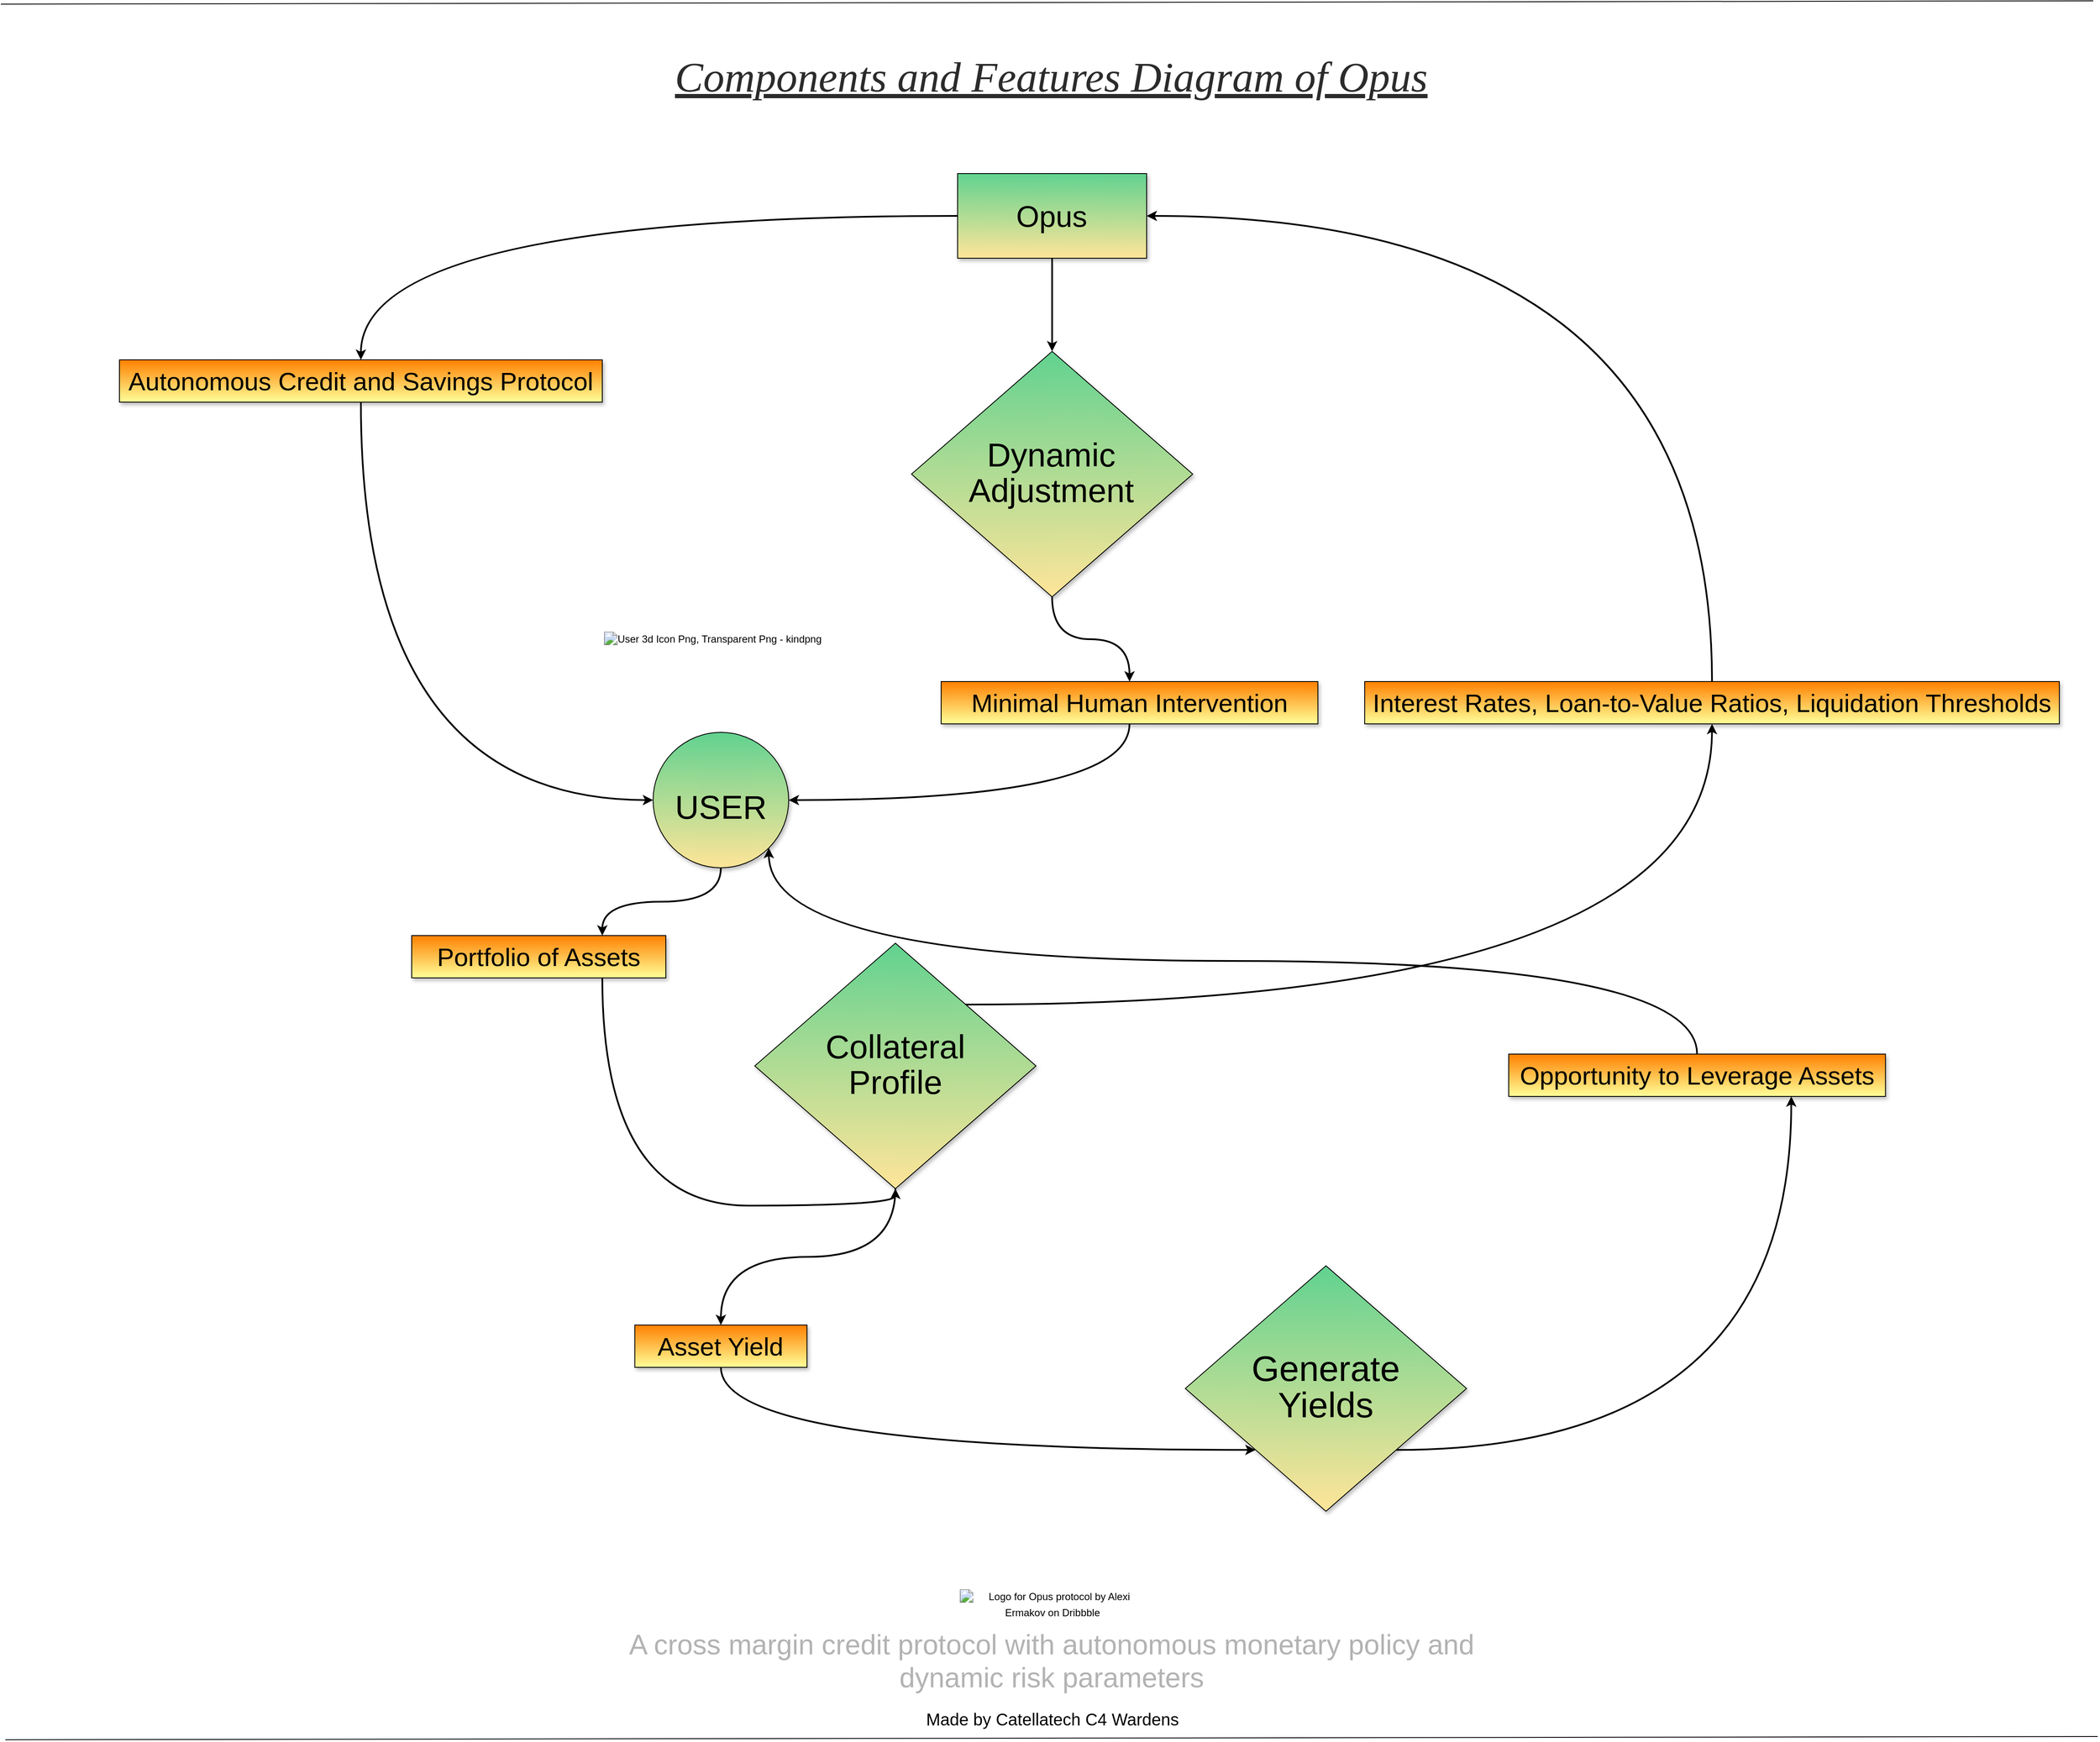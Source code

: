 <mxfile version="23.0.2" type="github">
  <diagram name="Página-1" id="C5uxkfaVB08dNz2s6uzc">
    <mxGraphModel dx="3176" dy="1712" grid="1" gridSize="10" guides="1" tooltips="1" connect="1" arrows="1" fold="1" page="1" pageScale="1" pageWidth="827" pageHeight="1169" math="0" shadow="0">
      <root>
        <mxCell id="0" />
        <mxCell id="1" parent="0" />
        <mxCell id="qiYBVBueiePthrByP8fI-1" value="&lt;font style=&quot;&quot;&gt;&lt;font style=&quot;font-size: 50px;&quot; face=&quot;Verdana&quot;&gt;&lt;i&gt;&lt;u&gt;Components and Features Diagram of Opus&lt;/u&gt;&lt;/i&gt;&lt;/font&gt;&lt;br&gt;&lt;/font&gt;" style="text;html=1;strokeColor=none;fillColor=none;align=center;verticalAlign=middle;whiteSpace=wrap;rounded=0;fontColor=#2B2B2B;" vertex="1" parent="1">
          <mxGeometry x="667.25" y="110" width="1146" height="70" as="geometry" />
        </mxCell>
        <mxCell id="qiYBVBueiePthrByP8fI-2" value="" style="endArrow=none;html=1;rounded=0;" edge="1" parent="1">
          <mxGeometry relative="1" as="geometry">
            <mxPoint y="59.87" as="sourcePoint" />
            <mxPoint x="2470" y="56" as="targetPoint" />
          </mxGeometry>
        </mxCell>
        <mxCell id="qiYBVBueiePthrByP8fI-3" value="" style="resizable=0;html=1;whiteSpace=wrap;align=right;verticalAlign=bottom;" connectable="0" vertex="1" parent="qiYBVBueiePthrByP8fI-2">
          <mxGeometry x="1" relative="1" as="geometry" />
        </mxCell>
        <mxCell id="qiYBVBueiePthrByP8fI-5" value="&lt;font style=&quot;font-size: 20px;&quot;&gt;Made by Catellatech C4 Wardens&lt;/font&gt;" style="text;html=1;strokeColor=none;fillColor=none;align=center;verticalAlign=middle;whiteSpace=wrap;rounded=0;" vertex="1" parent="1">
          <mxGeometry x="1083.75" y="2060" width="314.5" height="50" as="geometry" />
        </mxCell>
        <mxCell id="qiYBVBueiePthrByP8fI-6" value="" style="endArrow=none;html=1;rounded=0;" edge="1" parent="1">
          <mxGeometry relative="1" as="geometry">
            <mxPoint x="5.25" y="2109.87" as="sourcePoint" />
            <mxPoint x="2475.25" y="2106" as="targetPoint" />
          </mxGeometry>
        </mxCell>
        <mxCell id="qiYBVBueiePthrByP8fI-7" value="" style="resizable=0;html=1;whiteSpace=wrap;align=right;verticalAlign=bottom;" connectable="0" vertex="1" parent="qiYBVBueiePthrByP8fI-6">
          <mxGeometry x="1" relative="1" as="geometry" />
        </mxCell>
        <mxCell id="qiYBVBueiePthrByP8fI-53" style="edgeStyle=orthogonalEdgeStyle;shape=connector;curved=1;rounded=0;orthogonalLoop=1;jettySize=auto;html=1;exitX=0.5;exitY=1;exitDx=0;exitDy=0;entryX=0.5;entryY=0;entryDx=0;entryDy=0;labelBackgroundColor=default;strokeColor=default;strokeWidth=2;align=center;verticalAlign=middle;fontFamily=Helvetica;fontSize=11;fontColor=default;endArrow=classic;" edge="1" parent="1" source="qiYBVBueiePthrByP8fI-11" target="qiYBVBueiePthrByP8fI-50">
          <mxGeometry relative="1" as="geometry" />
        </mxCell>
        <mxCell id="qiYBVBueiePthrByP8fI-54" style="edgeStyle=orthogonalEdgeStyle;shape=connector;curved=1;rounded=0;orthogonalLoop=1;jettySize=auto;html=1;exitX=0;exitY=0.5;exitDx=0;exitDy=0;entryX=0.5;entryY=0;entryDx=0;entryDy=0;labelBackgroundColor=default;strokeColor=default;strokeWidth=2;align=center;verticalAlign=middle;fontFamily=Helvetica;fontSize=11;fontColor=default;endArrow=classic;" edge="1" parent="1" source="qiYBVBueiePthrByP8fI-11" target="qiYBVBueiePthrByP8fI-13">
          <mxGeometry relative="1" as="geometry" />
        </mxCell>
        <mxCell id="qiYBVBueiePthrByP8fI-11" value="&lt;div style=&quot;&quot;&gt;&lt;font style=&quot;font-size: 35px;&quot;&gt;Opus&lt;/font&gt;&lt;br&gt;&lt;/div&gt;" style="rounded=0;whiteSpace=wrap;html=1;fontFamily=Helvetica;fontSize=11;fillColor=#61D290;align=center;strokeWidth=1;strokeColor=#000000;gradientColor=#FFE599;glass=0;shadow=1;fontColor=default;" vertex="1" parent="1">
          <mxGeometry x="1129.44" y="260" width="223.12" height="100" as="geometry" />
        </mxCell>
        <mxCell id="qiYBVBueiePthrByP8fI-61" style="edgeStyle=orthogonalEdgeStyle;shape=connector;curved=1;rounded=0;orthogonalLoop=1;jettySize=auto;html=1;exitX=0.5;exitY=1;exitDx=0;exitDy=0;entryX=0;entryY=0.5;entryDx=0;entryDy=0;labelBackgroundColor=default;strokeColor=default;strokeWidth=2;align=center;verticalAlign=middle;fontFamily=Helvetica;fontSize=11;fontColor=default;endArrow=classic;" edge="1" parent="1" source="qiYBVBueiePthrByP8fI-13" target="qiYBVBueiePthrByP8fI-57">
          <mxGeometry relative="1" as="geometry" />
        </mxCell>
        <mxCell id="qiYBVBueiePthrByP8fI-13" value="&lt;font style=&quot;font-size: 30px;&quot;&gt;Autonomous Credit and Savings Protocol&lt;/font&gt;" style="text;html=1;strokeColor=#000000;fillColor=#FF8000;align=center;verticalAlign=middle;whiteSpace=wrap;rounded=0;gradientColor=#FFFF99;fontSize=11;strokeWidth=1;glass=0;shadow=1;" vertex="1" parent="1">
          <mxGeometry x="140" y="480" width="570" height="50" as="geometry" />
        </mxCell>
        <mxCell id="qiYBVBueiePthrByP8fI-47" value="&lt;div style=&quot;&quot;&gt;&lt;div style=&quot;line-height: 19px;&quot;&gt;&lt;img alt=&quot;Logo for Opus protocol by Alexi Ermakov on Dribbble&quot; src=&quot;https://encrypted-tbn0.gstatic.com/images?q=tbn:ANd9GcS7NSXjLVEpL_TShw1lKmiH_juCzlgPHIMTSw&amp;amp;usqp=CAU&quot;&gt;&lt;br&gt;&lt;/div&gt;&lt;/div&gt;" style="text;html=1;strokeColor=none;fillColor=none;align=center;verticalAlign=middle;whiteSpace=wrap;rounded=0;" vertex="1" parent="1">
          <mxGeometry x="1130.5" y="1830" width="221" height="240" as="geometry" />
        </mxCell>
        <mxCell id="qiYBVBueiePthrByP8fI-49" value="&lt;h1 style=&quot;border: none; background-image: none; background-position: initial; background-size: initial; background-repeat: initial; background-attachment: initial; background-origin: initial; background-clip: initial; box-sizing: border-box; margin: 0.25em 0px 0.25rem; padding: 0px; vertical-align: baseline; line-height: 28.8px; text-align: start;&quot; class=&quot;type__headline__xs&quot;&gt;&lt;font style=&quot;border-color: var(--border-color); font-size: 37px; font-weight: normal;&quot; face=&quot;Verdana&quot;&gt;&amp;nbsp; &amp;nbsp; &amp;nbsp; &amp;nbsp; &amp;nbsp; &amp;nbsp; &amp;nbsp; &amp;nbsp; &amp;nbsp; &amp;nbsp; &amp;nbsp; &amp;nbsp; &amp;nbsp; &amp;nbsp; &amp;nbsp; &amp;nbsp; &amp;nbsp; &amp;nbsp;&amp;nbsp;&lt;/font&gt;&lt;/h1&gt;&lt;div style=&quot;font-size: 33px;&quot;&gt;&lt;/div&gt;&lt;font style=&quot;font-size: 33px;&quot;&gt;&lt;font color=&quot;#b3b3b3&quot;&gt;A cross margin credit protocol with autonomous monetary policy and dynamic risk parameters&lt;/font&gt;&lt;br&gt;&lt;/font&gt;" style="text;html=1;strokeColor=none;fillColor=none;align=center;verticalAlign=middle;whiteSpace=wrap;rounded=0;fontSize=11;fontFamily=Helvetica;fontColor=default;" vertex="1" parent="1">
          <mxGeometry x="726.75" y="1940" width="1027" height="110" as="geometry" />
        </mxCell>
        <mxCell id="qiYBVBueiePthrByP8fI-59" style="edgeStyle=orthogonalEdgeStyle;shape=connector;curved=1;rounded=0;orthogonalLoop=1;jettySize=auto;html=1;exitX=0.5;exitY=1;exitDx=0;exitDy=0;labelBackgroundColor=default;strokeColor=default;strokeWidth=2;align=center;verticalAlign=middle;fontFamily=Helvetica;fontSize=11;fontColor=default;endArrow=classic;" edge="1" parent="1" source="qiYBVBueiePthrByP8fI-50" target="qiYBVBueiePthrByP8fI-55">
          <mxGeometry relative="1" as="geometry" />
        </mxCell>
        <mxCell id="qiYBVBueiePthrByP8fI-50" value="" style="rhombus;whiteSpace=wrap;html=1;fontSize=11;fillColor=#61D290;strokeColor=#000000;rounded=0;strokeWidth=1;gradientColor=#FFE599;glass=0;shadow=1;" vertex="1" parent="1">
          <mxGeometry x="1075" y="470" width="332" height="290" as="geometry" />
        </mxCell>
        <mxCell id="qiYBVBueiePthrByP8fI-51" value="&lt;h1 style=&quot;background-image: none; background-position: initial; background-size: initial; background-repeat: initial; background-attachment: initial; background-origin: initial; background-clip: initial; border: none; box-sizing: border-box; margin: 0.25em 0px 0.25rem; padding: 0px; vertical-align: baseline; line-height: 154%;&quot; class=&quot;type__headline__xs&quot;&gt;&lt;span style=&quot;font-weight: normal;&quot;&gt;&lt;font style=&quot;font-size: 39px;&quot;&gt;Dynamic Adjustment&lt;/font&gt;&lt;/span&gt;&lt;br&gt;&lt;/h1&gt;" style="text;html=1;strokeColor=none;fillColor=none;align=center;verticalAlign=middle;whiteSpace=wrap;rounded=0;" vertex="1" parent="1">
          <mxGeometry x="1115.25" y="560" width="250" height="110" as="geometry" />
        </mxCell>
        <mxCell id="qiYBVBueiePthrByP8fI-60" style="edgeStyle=orthogonalEdgeStyle;shape=connector;curved=1;rounded=0;orthogonalLoop=1;jettySize=auto;html=1;exitX=0.5;exitY=1;exitDx=0;exitDy=0;entryX=1;entryY=0.5;entryDx=0;entryDy=0;labelBackgroundColor=default;strokeColor=default;strokeWidth=2;align=center;verticalAlign=middle;fontFamily=Helvetica;fontSize=11;fontColor=default;endArrow=classic;" edge="1" parent="1" source="qiYBVBueiePthrByP8fI-55" target="qiYBVBueiePthrByP8fI-57">
          <mxGeometry relative="1" as="geometry" />
        </mxCell>
        <mxCell id="qiYBVBueiePthrByP8fI-55" value="&lt;font style=&quot;font-size: 30px;&quot;&gt;Minimal Human Intervention&lt;/font&gt;" style="text;html=1;strokeColor=#000000;fillColor=#FF8000;align=center;verticalAlign=middle;whiteSpace=wrap;rounded=0;gradientColor=#FFFF99;fontSize=11;strokeWidth=1;glass=0;shadow=1;" vertex="1" parent="1">
          <mxGeometry x="1110" y="860" width="444.75" height="50" as="geometry" />
        </mxCell>
        <mxCell id="qiYBVBueiePthrByP8fI-70" style="edgeStyle=orthogonalEdgeStyle;shape=connector;curved=1;rounded=0;orthogonalLoop=1;jettySize=auto;html=1;exitX=0.5;exitY=0;exitDx=0;exitDy=0;entryX=1;entryY=0.5;entryDx=0;entryDy=0;labelBackgroundColor=default;strokeColor=default;strokeWidth=2;align=center;verticalAlign=middle;fontFamily=Helvetica;fontSize=11;fontColor=default;endArrow=classic;" edge="1" parent="1" source="qiYBVBueiePthrByP8fI-56" target="qiYBVBueiePthrByP8fI-11">
          <mxGeometry relative="1" as="geometry" />
        </mxCell>
        <mxCell id="qiYBVBueiePthrByP8fI-56" value="&lt;font style=&quot;font-size: 30px;&quot;&gt;Interest Rates, Loan-to-Value Ratios, Liquidation Thresholds&lt;/font&gt;" style="text;html=1;strokeColor=#000000;fillColor=#FF8000;align=center;verticalAlign=middle;whiteSpace=wrap;rounded=0;gradientColor=#FFFF99;fontSize=11;strokeWidth=1;glass=0;shadow=1;" vertex="1" parent="1">
          <mxGeometry x="1610" y="860" width="820" height="50" as="geometry" />
        </mxCell>
        <mxCell id="qiYBVBueiePthrByP8fI-64" style="edgeStyle=orthogonalEdgeStyle;shape=connector;curved=1;rounded=0;orthogonalLoop=1;jettySize=auto;html=1;exitX=0.5;exitY=1;exitDx=0;exitDy=0;entryX=0.75;entryY=0;entryDx=0;entryDy=0;labelBackgroundColor=default;strokeColor=default;strokeWidth=2;align=center;verticalAlign=middle;fontFamily=Helvetica;fontSize=11;fontColor=default;endArrow=classic;" edge="1" parent="1" source="qiYBVBueiePthrByP8fI-57" target="qiYBVBueiePthrByP8fI-63">
          <mxGeometry relative="1" as="geometry" />
        </mxCell>
        <mxCell id="qiYBVBueiePthrByP8fI-57" value="" style="ellipse;whiteSpace=wrap;html=1;aspect=fixed;fontFamily=Helvetica;fontSize=11;fontColor=default;fillColor=#61D290;strokeColor=#000000;rounded=0;strokeWidth=1;gradientColor=#FFE599;glass=0;shadow=1;" vertex="1" parent="1">
          <mxGeometry x="770" y="920" width="160" height="160" as="geometry" />
        </mxCell>
        <mxCell id="qiYBVBueiePthrByP8fI-58" value="&lt;h1 style=&quot;background-image: none; background-position: initial; background-size: initial; background-repeat: initial; background-attachment: initial; background-origin: initial; background-clip: initial; border: none; box-sizing: border-box; margin: 0.25em 0px 0.25rem; padding: 0px; vertical-align: baseline; line-height: 154%;&quot; class=&quot;type__headline__xs&quot;&gt;&lt;span style=&quot;font-weight: normal;&quot;&gt;&lt;font style=&quot;font-size: 39px;&quot;&gt;USER&lt;/font&gt;&lt;/span&gt;&lt;br&gt;&lt;/h1&gt;" style="text;html=1;strokeColor=none;fillColor=none;align=center;verticalAlign=middle;whiteSpace=wrap;rounded=0;" vertex="1" parent="1">
          <mxGeometry x="785" y="980" width="130" height="60" as="geometry" />
        </mxCell>
        <mxCell id="qiYBVBueiePthrByP8fI-62" value="&lt;div style=&quot;&quot;&gt;&lt;div style=&quot;line-height: 19px;&quot;&gt;&lt;img alt=&quot;User 3d Icon Png, Transparent Png - kindpng&quot; src=&quot;https://encrypted-tbn0.gstatic.com/images?q=tbn:ANd9GcQAXHBQYjWqDpk2QZyIZCs5aExLskBCX_al2Q&amp;amp;usqp=CAU&quot;&gt;&lt;br&gt;&lt;/div&gt;&lt;/div&gt;" style="text;html=1;strokeColor=none;fillColor=none;align=center;verticalAlign=middle;whiteSpace=wrap;rounded=0;" vertex="1" parent="1">
          <mxGeometry x="700" y="710" width="280.5" height="200" as="geometry" />
        </mxCell>
        <mxCell id="qiYBVBueiePthrByP8fI-68" style="edgeStyle=orthogonalEdgeStyle;shape=connector;curved=1;rounded=0;orthogonalLoop=1;jettySize=auto;html=1;exitX=0.75;exitY=1;exitDx=0;exitDy=0;entryX=0.5;entryY=1;entryDx=0;entryDy=0;labelBackgroundColor=default;strokeColor=default;strokeWidth=2;align=center;verticalAlign=middle;fontFamily=Helvetica;fontSize=11;fontColor=default;endArrow=classic;" edge="1" parent="1" source="qiYBVBueiePthrByP8fI-63" target="qiYBVBueiePthrByP8fI-65">
          <mxGeometry relative="1" as="geometry" />
        </mxCell>
        <mxCell id="qiYBVBueiePthrByP8fI-63" value="&lt;font style=&quot;font-size: 30px;&quot;&gt;Portfolio of Assets&lt;/font&gt;" style="text;html=1;strokeColor=#000000;fillColor=#FF8000;align=center;verticalAlign=middle;whiteSpace=wrap;rounded=0;gradientColor=#FFFF99;fontSize=11;strokeWidth=1;glass=0;shadow=1;" vertex="1" parent="1">
          <mxGeometry x="485" y="1160" width="300" height="50" as="geometry" />
        </mxCell>
        <mxCell id="qiYBVBueiePthrByP8fI-69" style="edgeStyle=orthogonalEdgeStyle;shape=connector;curved=1;rounded=0;orthogonalLoop=1;jettySize=auto;html=1;exitX=1;exitY=0;exitDx=0;exitDy=0;entryX=0.5;entryY=1;entryDx=0;entryDy=0;labelBackgroundColor=default;strokeColor=default;strokeWidth=2;align=center;verticalAlign=middle;fontFamily=Helvetica;fontSize=11;fontColor=default;endArrow=classic;" edge="1" parent="1" source="qiYBVBueiePthrByP8fI-65" target="qiYBVBueiePthrByP8fI-56">
          <mxGeometry relative="1" as="geometry" />
        </mxCell>
        <mxCell id="qiYBVBueiePthrByP8fI-73" style="edgeStyle=orthogonalEdgeStyle;shape=connector;curved=1;rounded=0;orthogonalLoop=1;jettySize=auto;html=1;exitX=0.5;exitY=1;exitDx=0;exitDy=0;entryX=0.5;entryY=0;entryDx=0;entryDy=0;labelBackgroundColor=default;strokeColor=default;strokeWidth=2;align=center;verticalAlign=middle;fontFamily=Helvetica;fontSize=11;fontColor=default;endArrow=classic;" edge="1" parent="1" source="qiYBVBueiePthrByP8fI-65" target="qiYBVBueiePthrByP8fI-72">
          <mxGeometry relative="1" as="geometry" />
        </mxCell>
        <mxCell id="qiYBVBueiePthrByP8fI-65" value="" style="rhombus;whiteSpace=wrap;html=1;fontSize=11;fillColor=#61D290;strokeColor=#000000;rounded=0;strokeWidth=1;gradientColor=#FFE599;glass=0;shadow=1;" vertex="1" parent="1">
          <mxGeometry x="890" y="1169" width="332" height="290" as="geometry" />
        </mxCell>
        <mxCell id="qiYBVBueiePthrByP8fI-66" value="&lt;h1 style=&quot;background-image: none; background-position: initial; background-size: initial; background-repeat: initial; background-attachment: initial; background-origin: initial; background-clip: initial; border: none; box-sizing: border-box; margin: 0.25em 0px 0.25rem; padding: 0px; vertical-align: baseline; line-height: 154%;&quot; class=&quot;type__headline__xs&quot;&gt;&lt;span style=&quot;font-weight: normal;&quot;&gt;&lt;font style=&quot;font-size: 39px;&quot;&gt;Collateral Profile&lt;/font&gt;&lt;/span&gt;&lt;br&gt;&lt;/h1&gt;" style="text;html=1;strokeColor=none;fillColor=none;align=center;verticalAlign=middle;whiteSpace=wrap;rounded=0;" vertex="1" parent="1">
          <mxGeometry x="931" y="1259" width="250" height="110" as="geometry" />
        </mxCell>
        <mxCell id="qiYBVBueiePthrByP8fI-79" style="edgeStyle=orthogonalEdgeStyle;shape=connector;curved=1;rounded=0;orthogonalLoop=1;jettySize=auto;html=1;exitX=0.5;exitY=0;exitDx=0;exitDy=0;entryX=1;entryY=1;entryDx=0;entryDy=0;labelBackgroundColor=default;strokeColor=default;strokeWidth=2;align=center;verticalAlign=middle;fontFamily=Helvetica;fontSize=11;fontColor=default;endArrow=classic;" edge="1" parent="1" source="qiYBVBueiePthrByP8fI-71" target="qiYBVBueiePthrByP8fI-57">
          <mxGeometry relative="1" as="geometry" />
        </mxCell>
        <mxCell id="qiYBVBueiePthrByP8fI-71" value="&lt;font style=&quot;font-size: 30px;&quot;&gt;Opportunity to Leverage Assets&lt;/font&gt;" style="text;html=1;strokeColor=#000000;fillColor=#FF8000;align=center;verticalAlign=middle;whiteSpace=wrap;rounded=0;gradientColor=#FFFF99;fontSize=11;strokeWidth=1;glass=0;shadow=1;" vertex="1" parent="1">
          <mxGeometry x="1780" y="1300" width="444.75" height="50" as="geometry" />
        </mxCell>
        <mxCell id="qiYBVBueiePthrByP8fI-76" style="edgeStyle=orthogonalEdgeStyle;shape=connector;curved=1;rounded=0;orthogonalLoop=1;jettySize=auto;html=1;exitX=0.5;exitY=1;exitDx=0;exitDy=0;entryX=0;entryY=1;entryDx=0;entryDy=0;labelBackgroundColor=default;strokeColor=default;strokeWidth=2;align=center;verticalAlign=middle;fontFamily=Helvetica;fontSize=11;fontColor=default;endArrow=classic;" edge="1" parent="1" source="qiYBVBueiePthrByP8fI-72" target="qiYBVBueiePthrByP8fI-74">
          <mxGeometry relative="1" as="geometry" />
        </mxCell>
        <mxCell id="qiYBVBueiePthrByP8fI-72" value="&lt;font style=&quot;font-size: 30px;&quot;&gt;Asset Yield&lt;/font&gt;" style="text;html=1;strokeColor=#000000;fillColor=#FF8000;align=center;verticalAlign=middle;whiteSpace=wrap;rounded=0;gradientColor=#FFFF99;fontSize=11;strokeWidth=1;glass=0;shadow=1;" vertex="1" parent="1">
          <mxGeometry x="748.37" y="1620" width="203.25" height="50" as="geometry" />
        </mxCell>
        <mxCell id="qiYBVBueiePthrByP8fI-78" style="edgeStyle=orthogonalEdgeStyle;shape=connector;curved=1;rounded=0;orthogonalLoop=1;jettySize=auto;html=1;exitX=1;exitY=1;exitDx=0;exitDy=0;entryX=0.75;entryY=1;entryDx=0;entryDy=0;labelBackgroundColor=default;strokeColor=default;strokeWidth=2;align=center;verticalAlign=middle;fontFamily=Helvetica;fontSize=11;fontColor=default;endArrow=classic;" edge="1" parent="1" source="qiYBVBueiePthrByP8fI-74" target="qiYBVBueiePthrByP8fI-71">
          <mxGeometry relative="1" as="geometry" />
        </mxCell>
        <mxCell id="qiYBVBueiePthrByP8fI-74" value="" style="rhombus;whiteSpace=wrap;html=1;fontSize=11;fillColor=#61D290;strokeColor=#000000;rounded=0;strokeWidth=1;gradientColor=#FFE599;glass=0;shadow=1;" vertex="1" parent="1">
          <mxGeometry x="1398.25" y="1550" width="332" height="290" as="geometry" />
        </mxCell>
        <mxCell id="qiYBVBueiePthrByP8fI-75" value="&lt;h1 style=&quot;background-image: none; background-position: initial; background-size: initial; background-repeat: initial; background-attachment: initial; background-origin: initial; background-clip: initial; border: none; box-sizing: border-box; margin: 0.25em 0px 0.25rem; padding: 0px; vertical-align: baseline; line-height: 154%;&quot; class=&quot;type__headline__xs&quot;&gt;&lt;span style=&quot;font-weight: normal;&quot;&gt;&lt;font style=&quot;font-size: 42px;&quot;&gt;Generate Yields&lt;/font&gt;&lt;/span&gt;&lt;br&gt;&lt;/h1&gt;" style="text;html=1;strokeColor=none;fillColor=none;align=center;verticalAlign=middle;whiteSpace=wrap;rounded=0;" vertex="1" parent="1">
          <mxGeometry x="1439.25" y="1640" width="250" height="110" as="geometry" />
        </mxCell>
      </root>
    </mxGraphModel>
  </diagram>
</mxfile>
